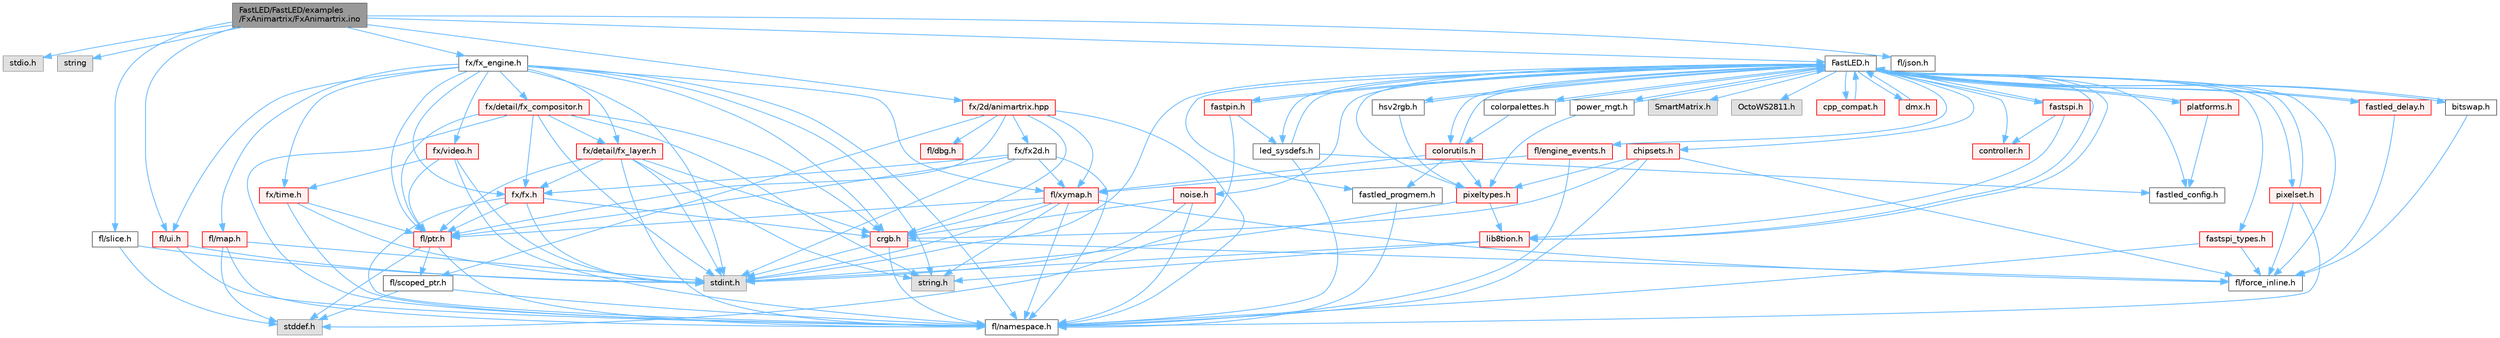 digraph "FastLED/FastLED/examples/FxAnimartrix/FxAnimartrix.ino"
{
 // LATEX_PDF_SIZE
  bgcolor="transparent";
  edge [fontname=Helvetica,fontsize=10,labelfontname=Helvetica,labelfontsize=10];
  node [fontname=Helvetica,fontsize=10,shape=box,height=0.2,width=0.4];
  Node1 [id="Node000001",label="FastLED/FastLED/examples\l/FxAnimartrix/FxAnimartrix.ino",height=0.2,width=0.4,color="gray40", fillcolor="grey60", style="filled", fontcolor="black",tooltip=" "];
  Node1 -> Node2 [id="edge1_Node000001_Node000002",color="steelblue1",style="solid",tooltip=" "];
  Node2 [id="Node000002",label="stdio.h",height=0.2,width=0.4,color="grey60", fillcolor="#E0E0E0", style="filled",tooltip=" "];
  Node1 -> Node3 [id="edge2_Node000001_Node000003",color="steelblue1",style="solid",tooltip=" "];
  Node3 [id="Node000003",label="string",height=0.2,width=0.4,color="grey60", fillcolor="#E0E0E0", style="filled",tooltip=" "];
  Node1 -> Node4 [id="edge3_Node000001_Node000004",color="steelblue1",style="solid",tooltip=" "];
  Node4 [id="Node000004",label="FastLED.h",height=0.2,width=0.4,color="grey40", fillcolor="white", style="filled",URL="$db/d97/_fast_l_e_d_8h.html",tooltip="central include file for FastLED, defines the CFastLED class/object"];
  Node4 -> Node5 [id="edge4_Node000004_Node000005",color="steelblue1",style="solid",tooltip=" "];
  Node5 [id="Node000005",label="stdint.h",height=0.2,width=0.4,color="grey60", fillcolor="#E0E0E0", style="filled",tooltip=" "];
  Node4 -> Node6 [id="edge5_Node000004_Node000006",color="steelblue1",style="solid",tooltip=" "];
  Node6 [id="Node000006",label="SmartMatrix.h",height=0.2,width=0.4,color="grey60", fillcolor="#E0E0E0", style="filled",tooltip=" "];
  Node4 -> Node7 [id="edge6_Node000004_Node000007",color="steelblue1",style="solid",tooltip=" "];
  Node7 [id="Node000007",label="OctoWS2811.h",height=0.2,width=0.4,color="grey60", fillcolor="#E0E0E0", style="filled",tooltip=" "];
  Node4 -> Node8 [id="edge7_Node000004_Node000008",color="steelblue1",style="solid",tooltip=" "];
  Node8 [id="Node000008",label="fl/force_inline.h",height=0.2,width=0.4,color="grey40", fillcolor="white", style="filled",URL="$d8/d2d/fl_2force__inline_8h.html",tooltip=" "];
  Node4 -> Node9 [id="edge8_Node000004_Node000009",color="steelblue1",style="solid",tooltip=" "];
  Node9 [id="Node000009",label="cpp_compat.h",height=0.2,width=0.4,color="red", fillcolor="#FFF0F0", style="filled",URL="$d9/d13/cpp__compat_8h.html",tooltip="Compatibility functions based on C++ version."];
  Node9 -> Node4 [id="edge9_Node000009_Node000004",color="steelblue1",style="solid",tooltip=" "];
  Node4 -> Node11 [id="edge10_Node000004_Node000011",color="steelblue1",style="solid",tooltip=" "];
  Node11 [id="Node000011",label="fastled_config.h",height=0.2,width=0.4,color="grey40", fillcolor="white", style="filled",URL="$d5/d11/fastled__config_8h.html",tooltip="Contains definitions that can be used to configure FastLED at compile time."];
  Node4 -> Node12 [id="edge11_Node000004_Node000012",color="steelblue1",style="solid",tooltip=" "];
  Node12 [id="Node000012",label="led_sysdefs.h",height=0.2,width=0.4,color="grey40", fillcolor="white", style="filled",URL="$d9/d3e/led__sysdefs_8h.html",tooltip="Determines which platform system definitions to include."];
  Node12 -> Node4 [id="edge12_Node000012_Node000004",color="steelblue1",style="solid",tooltip=" "];
  Node12 -> Node11 [id="edge13_Node000012_Node000011",color="steelblue1",style="solid",tooltip=" "];
  Node12 -> Node13 [id="edge14_Node000012_Node000013",color="steelblue1",style="solid",tooltip=" "];
  Node13 [id="Node000013",label="fl/namespace.h",height=0.2,width=0.4,color="grey40", fillcolor="white", style="filled",URL="$df/d2a/namespace_8h.html",tooltip="Implements the FastLED namespace macros."];
  Node4 -> Node14 [id="edge15_Node000004_Node000014",color="steelblue1",style="solid",tooltip=" "];
  Node14 [id="Node000014",label="fastled_delay.h",height=0.2,width=0.4,color="red", fillcolor="#FFF0F0", style="filled",URL="$d0/da8/fastled__delay_8h.html",tooltip="Utility functions and classes for managing delay cycles."];
  Node14 -> Node4 [id="edge16_Node000014_Node000004",color="steelblue1",style="solid",tooltip=" "];
  Node14 -> Node8 [id="edge17_Node000014_Node000008",color="steelblue1",style="solid",tooltip=" "];
  Node4 -> Node16 [id="edge18_Node000004_Node000016",color="steelblue1",style="solid",tooltip=" "];
  Node16 [id="Node000016",label="bitswap.h",height=0.2,width=0.4,color="grey40", fillcolor="white", style="filled",URL="$de/ded/bitswap_8h.html",tooltip="Functions for doing a rotation of bits/bytes used by parallel output."];
  Node16 -> Node4 [id="edge19_Node000016_Node000004",color="steelblue1",style="solid",tooltip=" "];
  Node16 -> Node8 [id="edge20_Node000016_Node000008",color="steelblue1",style="solid",tooltip=" "];
  Node4 -> Node17 [id="edge21_Node000004_Node000017",color="steelblue1",style="solid",tooltip=" "];
  Node17 [id="Node000017",label="controller.h",height=0.2,width=0.4,color="red", fillcolor="#FFF0F0", style="filled",URL="$d2/dd9/controller_8h.html",tooltip="deprecated: base definitions used by led controllers for writing out led data"];
  Node4 -> Node65 [id="edge22_Node000004_Node000065",color="steelblue1",style="solid",tooltip=" "];
  Node65 [id="Node000065",label="fastpin.h",height=0.2,width=0.4,color="red", fillcolor="#FFF0F0", style="filled",URL="$db/d65/fastpin_8h.html",tooltip="Class base definitions for defining fast pin access."];
  Node65 -> Node4 [id="edge23_Node000065_Node000004",color="steelblue1",style="solid",tooltip=" "];
  Node65 -> Node12 [id="edge24_Node000065_Node000012",color="steelblue1",style="solid",tooltip=" "];
  Node65 -> Node19 [id="edge25_Node000065_Node000019",color="steelblue1",style="solid",tooltip=" "];
  Node19 [id="Node000019",label="stddef.h",height=0.2,width=0.4,color="grey60", fillcolor="#E0E0E0", style="filled",tooltip=" "];
  Node4 -> Node66 [id="edge26_Node000004_Node000066",color="steelblue1",style="solid",tooltip=" "];
  Node66 [id="Node000066",label="fastspi_types.h",height=0.2,width=0.4,color="red", fillcolor="#FFF0F0", style="filled",URL="$d2/ddb/fastspi__types_8h.html",tooltip="Data types and constants used by SPI interfaces."];
  Node66 -> Node8 [id="edge27_Node000066_Node000008",color="steelblue1",style="solid",tooltip=" "];
  Node66 -> Node13 [id="edge28_Node000066_Node000013",color="steelblue1",style="solid",tooltip=" "];
  Node4 -> Node67 [id="edge29_Node000004_Node000067",color="steelblue1",style="solid",tooltip=" "];
  Node67 [id="Node000067",label="dmx.h",height=0.2,width=0.4,color="red", fillcolor="#FFF0F0", style="filled",URL="$d3/de1/dmx_8h.html",tooltip="Defines the DMX512-based LED controllers."];
  Node67 -> Node4 [id="edge30_Node000067_Node000004",color="steelblue1",style="solid",tooltip=" "];
  Node4 -> Node70 [id="edge31_Node000004_Node000070",color="steelblue1",style="solid",tooltip=" "];
  Node70 [id="Node000070",label="platforms.h",height=0.2,width=0.4,color="red", fillcolor="#FFF0F0", style="filled",URL="$da/dc9/platforms_8h.html",tooltip="Determines which platforms headers to include."];
  Node70 -> Node4 [id="edge32_Node000070_Node000004",color="steelblue1",style="solid",tooltip=" "];
  Node70 -> Node11 [id="edge33_Node000070_Node000011",color="steelblue1",style="solid",tooltip=" "];
  Node4 -> Node72 [id="edge34_Node000004_Node000072",color="steelblue1",style="solid",tooltip=" "];
  Node72 [id="Node000072",label="fastled_progmem.h",height=0.2,width=0.4,color="grey40", fillcolor="white", style="filled",URL="$df/dab/fastled__progmem_8h.html",tooltip="Wrapper definitions to allow seamless use of PROGMEM in environments that have it."];
  Node72 -> Node13 [id="edge35_Node000072_Node000013",color="steelblue1",style="solid",tooltip=" "];
  Node4 -> Node21 [id="edge36_Node000004_Node000021",color="steelblue1",style="solid",tooltip=" "];
  Node21 [id="Node000021",label="lib8tion.h",height=0.2,width=0.4,color="red", fillcolor="#FFF0F0", style="filled",URL="$df/da5/lib8tion_8h.html",tooltip="Fast, efficient 8-bit math functions specifically designed for high-performance LED programming."];
  Node21 -> Node4 [id="edge37_Node000021_Node000004",color="steelblue1",style="solid",tooltip=" "];
  Node21 -> Node5 [id="edge38_Node000021_Node000005",color="steelblue1",style="solid",tooltip=" "];
  Node21 -> Node25 [id="edge39_Node000021_Node000025",color="steelblue1",style="solid",tooltip=" "];
  Node25 [id="Node000025",label="string.h",height=0.2,width=0.4,color="grey60", fillcolor="#E0E0E0", style="filled",tooltip=" "];
  Node4 -> Node20 [id="edge40_Node000004_Node000020",color="steelblue1",style="solid",tooltip=" "];
  Node20 [id="Node000020",label="pixeltypes.h",height=0.2,width=0.4,color="red", fillcolor="#FFF0F0", style="filled",URL="$d2/dba/pixeltypes_8h.html",tooltip="Includes defintions for RGB and HSV pixels."];
  Node20 -> Node5 [id="edge41_Node000020_Node000005",color="steelblue1",style="solid",tooltip=" "];
  Node20 -> Node21 [id="edge42_Node000020_Node000021",color="steelblue1",style="solid",tooltip=" "];
  Node4 -> Node73 [id="edge43_Node000004_Node000073",color="steelblue1",style="solid",tooltip=" "];
  Node73 [id="Node000073",label="hsv2rgb.h",height=0.2,width=0.4,color="grey40", fillcolor="white", style="filled",URL="$de/d9a/hsv2rgb_8h.html",tooltip="Functions to convert from the HSV colorspace to the RGB colorspace."];
  Node73 -> Node4 [id="edge44_Node000073_Node000004",color="steelblue1",style="solid",tooltip=" "];
  Node73 -> Node20 [id="edge45_Node000073_Node000020",color="steelblue1",style="solid",tooltip=" "];
  Node4 -> Node74 [id="edge46_Node000004_Node000074",color="steelblue1",style="solid",tooltip=" "];
  Node74 [id="Node000074",label="colorutils.h",height=0.2,width=0.4,color="red", fillcolor="#FFF0F0", style="filled",URL="$d1/dfb/colorutils_8h.html",tooltip="Utility functions for color fill, palettes, blending, and more."];
  Node74 -> Node4 [id="edge47_Node000074_Node000004",color="steelblue1",style="solid",tooltip=" "];
  Node74 -> Node20 [id="edge48_Node000074_Node000020",color="steelblue1",style="solid",tooltip=" "];
  Node74 -> Node72 [id="edge49_Node000074_Node000072",color="steelblue1",style="solid",tooltip=" "];
  Node74 -> Node53 [id="edge50_Node000074_Node000053",color="steelblue1",style="solid",tooltip=" "];
  Node53 [id="Node000053",label="fl/xymap.h",height=0.2,width=0.4,color="red", fillcolor="#FFF0F0", style="filled",URL="$d6/dc9/fl_2xymap_8h.html",tooltip=" "];
  Node53 -> Node5 [id="edge51_Node000053_Node000005",color="steelblue1",style="solid",tooltip=" "];
  Node53 -> Node25 [id="edge52_Node000053_Node000025",color="steelblue1",style="solid",tooltip=" "];
  Node53 -> Node28 [id="edge53_Node000053_Node000028",color="steelblue1",style="solid",tooltip=" "];
  Node28 [id="Node000028",label="crgb.h",height=0.2,width=0.4,color="red", fillcolor="#FFF0F0", style="filled",URL="$db/dd1/crgb_8h.html",tooltip="Defines the red, green, and blue (RGB) pixel struct."];
  Node28 -> Node5 [id="edge54_Node000028_Node000005",color="steelblue1",style="solid",tooltip=" "];
  Node28 -> Node13 [id="edge55_Node000028_Node000013",color="steelblue1",style="solid",tooltip=" "];
  Node28 -> Node8 [id="edge56_Node000028_Node000008",color="steelblue1",style="solid",tooltip=" "];
  Node53 -> Node8 [id="edge57_Node000053_Node000008",color="steelblue1",style="solid",tooltip=" "];
  Node53 -> Node38 [id="edge58_Node000053_Node000038",color="steelblue1",style="solid",tooltip=" "];
  Node38 [id="Node000038",label="fl/ptr.h",height=0.2,width=0.4,color="red", fillcolor="#FFF0F0", style="filled",URL="$d7/df1/fl_2ptr_8h.html",tooltip=" "];
  Node38 -> Node19 [id="edge59_Node000038_Node000019",color="steelblue1",style="solid",tooltip=" "];
  Node38 -> Node13 [id="edge60_Node000038_Node000013",color="steelblue1",style="solid",tooltip=" "];
  Node38 -> Node39 [id="edge61_Node000038_Node000039",color="steelblue1",style="solid",tooltip=" "];
  Node39 [id="Node000039",label="fl/scoped_ptr.h",height=0.2,width=0.4,color="grey40", fillcolor="white", style="filled",URL="$df/d28/fl_2scoped__ptr_8h.html",tooltip=" "];
  Node39 -> Node19 [id="edge62_Node000039_Node000019",color="steelblue1",style="solid",tooltip=" "];
  Node39 -> Node13 [id="edge63_Node000039_Node000013",color="steelblue1",style="solid",tooltip=" "];
  Node53 -> Node13 [id="edge64_Node000053_Node000013",color="steelblue1",style="solid",tooltip=" "];
  Node4 -> Node76 [id="edge65_Node000004_Node000076",color="steelblue1",style="solid",tooltip=" "];
  Node76 [id="Node000076",label="pixelset.h",height=0.2,width=0.4,color="red", fillcolor="#FFF0F0", style="filled",URL="$d4/d46/pixelset_8h.html",tooltip="Declares classes for managing logical groups of LEDs."];
  Node76 -> Node4 [id="edge66_Node000076_Node000004",color="steelblue1",style="solid",tooltip=" "];
  Node76 -> Node8 [id="edge67_Node000076_Node000008",color="steelblue1",style="solid",tooltip=" "];
  Node76 -> Node13 [id="edge68_Node000076_Node000013",color="steelblue1",style="solid",tooltip=" "];
  Node4 -> Node78 [id="edge69_Node000004_Node000078",color="steelblue1",style="solid",tooltip=" "];
  Node78 [id="Node000078",label="colorpalettes.h",height=0.2,width=0.4,color="grey40", fillcolor="white", style="filled",URL="$dc/dcc/colorpalettes_8h.html",tooltip="Declarations for the predefined color palettes supplied by FastLED."];
  Node78 -> Node4 [id="edge70_Node000078_Node000004",color="steelblue1",style="solid",tooltip=" "];
  Node78 -> Node74 [id="edge71_Node000078_Node000074",color="steelblue1",style="solid",tooltip=" "];
  Node4 -> Node79 [id="edge72_Node000004_Node000079",color="steelblue1",style="solid",tooltip=" "];
  Node79 [id="Node000079",label="noise.h",height=0.2,width=0.4,color="red", fillcolor="#FFF0F0", style="filled",URL="$d1/d31/noise_8h.html",tooltip="Functions to generate and fill arrays with noise."];
  Node79 -> Node5 [id="edge73_Node000079_Node000005",color="steelblue1",style="solid",tooltip=" "];
  Node79 -> Node28 [id="edge74_Node000079_Node000028",color="steelblue1",style="solid",tooltip=" "];
  Node79 -> Node13 [id="edge75_Node000079_Node000013",color="steelblue1",style="solid",tooltip=" "];
  Node4 -> Node80 [id="edge76_Node000004_Node000080",color="steelblue1",style="solid",tooltip=" "];
  Node80 [id="Node000080",label="power_mgt.h",height=0.2,width=0.4,color="grey40", fillcolor="white", style="filled",URL="$dc/d5b/power__mgt_8h.html",tooltip="Functions to limit the power used by FastLED."];
  Node80 -> Node4 [id="edge77_Node000080_Node000004",color="steelblue1",style="solid",tooltip=" "];
  Node80 -> Node20 [id="edge78_Node000080_Node000020",color="steelblue1",style="solid",tooltip=" "];
  Node4 -> Node81 [id="edge79_Node000004_Node000081",color="steelblue1",style="solid",tooltip=" "];
  Node81 [id="Node000081",label="fastspi.h",height=0.2,width=0.4,color="red", fillcolor="#FFF0F0", style="filled",URL="$d6/ddc/fastspi_8h.html",tooltip="Serial peripheral interface (SPI) definitions per platform."];
  Node81 -> Node4 [id="edge80_Node000081_Node000004",color="steelblue1",style="solid",tooltip=" "];
  Node81 -> Node17 [id="edge81_Node000081_Node000017",color="steelblue1",style="solid",tooltip=" "];
  Node81 -> Node21 [id="edge82_Node000081_Node000021",color="steelblue1",style="solid",tooltip=" "];
  Node4 -> Node83 [id="edge83_Node000004_Node000083",color="steelblue1",style="solid",tooltip=" "];
  Node83 [id="Node000083",label="chipsets.h",height=0.2,width=0.4,color="red", fillcolor="#FFF0F0", style="filled",URL="$db/d66/chipsets_8h.html",tooltip="Contains the bulk of the definitions for the various LED chipsets supported."];
  Node83 -> Node20 [id="edge84_Node000083_Node000020",color="steelblue1",style="solid",tooltip=" "];
  Node83 -> Node8 [id="edge85_Node000083_Node000008",color="steelblue1",style="solid",tooltip=" "];
  Node83 -> Node28 [id="edge86_Node000083_Node000028",color="steelblue1",style="solid",tooltip=" "];
  Node83 -> Node13 [id="edge87_Node000083_Node000013",color="steelblue1",style="solid",tooltip=" "];
  Node4 -> Node51 [id="edge88_Node000004_Node000051",color="steelblue1",style="solid",tooltip=" "];
  Node51 [id="Node000051",label="fl/engine_events.h",height=0.2,width=0.4,color="red", fillcolor="#FFF0F0", style="filled",URL="$dc/dd9/fl_2engine__events_8h.html",tooltip=" "];
  Node51 -> Node53 [id="edge89_Node000051_Node000053",color="steelblue1",style="solid",tooltip=" "];
  Node51 -> Node13 [id="edge90_Node000051_Node000013",color="steelblue1",style="solid",tooltip=" "];
  Node1 -> Node84 [id="edge91_Node000001_Node000084",color="steelblue1",style="solid",tooltip=" "];
  Node84 [id="Node000084",label="fl/json.h",height=0.2,width=0.4,color="grey40", fillcolor="white", style="filled",URL="$d7/d91/fl_2json_8h.html",tooltip=" "];
  Node1 -> Node85 [id="edge92_Node000001_Node000085",color="steelblue1",style="solid",tooltip=" "];
  Node85 [id="Node000085",label="fl/slice.h",height=0.2,width=0.4,color="grey40", fillcolor="white", style="filled",URL="$db/d37/fl_2slice_8h.html",tooltip=" "];
  Node85 -> Node5 [id="edge93_Node000085_Node000005",color="steelblue1",style="solid",tooltip=" "];
  Node85 -> Node19 [id="edge94_Node000085_Node000019",color="steelblue1",style="solid",tooltip=" "];
  Node1 -> Node86 [id="edge95_Node000001_Node000086",color="steelblue1",style="solid",tooltip=" "];
  Node86 [id="Node000086",label="fx/fx_engine.h",height=0.2,width=0.4,color="grey40", fillcolor="white", style="filled",URL="$d9/d3c/fx__engine_8h.html",tooltip=" "];
  Node86 -> Node5 [id="edge96_Node000086_Node000005",color="steelblue1",style="solid",tooltip=" "];
  Node86 -> Node25 [id="edge97_Node000086_Node000025",color="steelblue1",style="solid",tooltip=" "];
  Node86 -> Node28 [id="edge98_Node000086_Node000028",color="steelblue1",style="solid",tooltip=" "];
  Node86 -> Node58 [id="edge99_Node000086_Node000058",color="steelblue1",style="solid",tooltip=" "];
  Node58 [id="Node000058",label="fl/map.h",height=0.2,width=0.4,color="red", fillcolor="#FFF0F0", style="filled",URL="$dc/db7/map_8h.html",tooltip=" "];
  Node58 -> Node5 [id="edge100_Node000058_Node000005",color="steelblue1",style="solid",tooltip=" "];
  Node58 -> Node19 [id="edge101_Node000058_Node000019",color="steelblue1",style="solid",tooltip=" "];
  Node58 -> Node13 [id="edge102_Node000058_Node000013",color="steelblue1",style="solid",tooltip=" "];
  Node86 -> Node87 [id="edge103_Node000086_Node000087",color="steelblue1",style="solid",tooltip=" "];
  Node87 [id="Node000087",label="fx/fx.h",height=0.2,width=0.4,color="red", fillcolor="#FFF0F0", style="filled",URL="$d2/d0c/fx_8h.html",tooltip=" "];
  Node87 -> Node5 [id="edge104_Node000087_Node000005",color="steelblue1",style="solid",tooltip=" "];
  Node87 -> Node28 [id="edge105_Node000087_Node000028",color="steelblue1",style="solid",tooltip=" "];
  Node87 -> Node13 [id="edge106_Node000087_Node000013",color="steelblue1",style="solid",tooltip=" "];
  Node87 -> Node38 [id="edge107_Node000087_Node000038",color="steelblue1",style="solid",tooltip=" "];
  Node86 -> Node90 [id="edge108_Node000086_Node000090",color="steelblue1",style="solid",tooltip=" "];
  Node90 [id="Node000090",label="fx/detail/fx_compositor.h",height=0.2,width=0.4,color="red", fillcolor="#FFF0F0", style="filled",URL="$d5/d6b/fx__compositor_8h.html",tooltip=" "];
  Node90 -> Node5 [id="edge109_Node000090_Node000005",color="steelblue1",style="solid",tooltip=" "];
  Node90 -> Node25 [id="edge110_Node000090_Node000025",color="steelblue1",style="solid",tooltip=" "];
  Node90 -> Node28 [id="edge111_Node000090_Node000028",color="steelblue1",style="solid",tooltip=" "];
  Node90 -> Node87 [id="edge112_Node000090_Node000087",color="steelblue1",style="solid",tooltip=" "];
  Node90 -> Node91 [id="edge113_Node000090_Node000091",color="steelblue1",style="solid",tooltip=" "];
  Node91 [id="Node000091",label="fx/detail/fx_layer.h",height=0.2,width=0.4,color="red", fillcolor="#FFF0F0", style="filled",URL="$d7/d2f/fx__layer_8h.html",tooltip=" "];
  Node91 -> Node5 [id="edge114_Node000091_Node000005",color="steelblue1",style="solid",tooltip=" "];
  Node91 -> Node25 [id="edge115_Node000091_Node000025",color="steelblue1",style="solid",tooltip=" "];
  Node91 -> Node28 [id="edge116_Node000091_Node000028",color="steelblue1",style="solid",tooltip=" "];
  Node91 -> Node87 [id="edge117_Node000091_Node000087",color="steelblue1",style="solid",tooltip=" "];
  Node91 -> Node13 [id="edge118_Node000091_Node000013",color="steelblue1",style="solid",tooltip=" "];
  Node91 -> Node38 [id="edge119_Node000091_Node000038",color="steelblue1",style="solid",tooltip=" "];
  Node90 -> Node13 [id="edge120_Node000090_Node000013",color="steelblue1",style="solid",tooltip=" "];
  Node90 -> Node38 [id="edge121_Node000090_Node000038",color="steelblue1",style="solid",tooltip=" "];
  Node86 -> Node91 [id="edge122_Node000086_Node000091",color="steelblue1",style="solid",tooltip=" "];
  Node86 -> Node13 [id="edge123_Node000086_Node000013",color="steelblue1",style="solid",tooltip=" "];
  Node86 -> Node38 [id="edge124_Node000086_Node000038",color="steelblue1",style="solid",tooltip=" "];
  Node86 -> Node93 [id="edge125_Node000086_Node000093",color="steelblue1",style="solid",tooltip=" "];
  Node93 [id="Node000093",label="fl/ui.h",height=0.2,width=0.4,color="red", fillcolor="#FFF0F0", style="filled",URL="$d9/d3b/ui_8h.html",tooltip=" "];
  Node93 -> Node5 [id="edge126_Node000093_Node000005",color="steelblue1",style="solid",tooltip=" "];
  Node93 -> Node13 [id="edge127_Node000093_Node000013",color="steelblue1",style="solid",tooltip=" "];
  Node86 -> Node95 [id="edge128_Node000086_Node000095",color="steelblue1",style="solid",tooltip=" "];
  Node95 [id="Node000095",label="fx/time.h",height=0.2,width=0.4,color="red", fillcolor="#FFF0F0", style="filled",URL="$de/df7/time_8h.html",tooltip=" "];
  Node95 -> Node5 [id="edge129_Node000095_Node000005",color="steelblue1",style="solid",tooltip=" "];
  Node95 -> Node38 [id="edge130_Node000095_Node000038",color="steelblue1",style="solid",tooltip=" "];
  Node95 -> Node13 [id="edge131_Node000095_Node000013",color="steelblue1",style="solid",tooltip=" "];
  Node86 -> Node97 [id="edge132_Node000086_Node000097",color="steelblue1",style="solid",tooltip=" "];
  Node97 [id="Node000097",label="fx/video.h",height=0.2,width=0.4,color="red", fillcolor="#FFF0F0", style="filled",URL="$dd/d78/video_8h.html",tooltip=" "];
  Node97 -> Node5 [id="edge133_Node000097_Node000005",color="steelblue1",style="solid",tooltip=" "];
  Node97 -> Node13 [id="edge134_Node000097_Node000013",color="steelblue1",style="solid",tooltip=" "];
  Node97 -> Node38 [id="edge135_Node000097_Node000038",color="steelblue1",style="solid",tooltip=" "];
  Node97 -> Node95 [id="edge136_Node000097_Node000095",color="steelblue1",style="solid",tooltip=" "];
  Node86 -> Node53 [id="edge137_Node000086_Node000053",color="steelblue1",style="solid",tooltip=" "];
  Node1 -> Node99 [id="edge138_Node000001_Node000099",color="steelblue1",style="solid",tooltip=" "];
  Node99 [id="Node000099",label="fx/2d/animartrix.hpp",height=0.2,width=0.4,color="red", fillcolor="#FFF0F0", style="filled",URL="$d3/dc3/animartrix_8hpp.html",tooltip=" "];
  Node99 -> Node28 [id="edge139_Node000099_Node000028",color="steelblue1",style="solid",tooltip=" "];
  Node99 -> Node100 [id="edge140_Node000099_Node000100",color="steelblue1",style="solid",tooltip=" "];
  Node100 [id="Node000100",label="fx/fx2d.h",height=0.2,width=0.4,color="grey40", fillcolor="white", style="filled",URL="$d9/d43/fx2d_8h.html",tooltip=" "];
  Node100 -> Node5 [id="edge141_Node000100_Node000005",color="steelblue1",style="solid",tooltip=" "];
  Node100 -> Node53 [id="edge142_Node000100_Node000053",color="steelblue1",style="solid",tooltip=" "];
  Node100 -> Node13 [id="edge143_Node000100_Node000013",color="steelblue1",style="solid",tooltip=" "];
  Node100 -> Node87 [id="edge144_Node000100_Node000087",color="steelblue1",style="solid",tooltip=" "];
  Node100 -> Node38 [id="edge145_Node000100_Node000038",color="steelblue1",style="solid",tooltip=" "];
  Node99 -> Node13 [id="edge146_Node000099_Node000013",color="steelblue1",style="solid",tooltip=" "];
  Node99 -> Node38 [id="edge147_Node000099_Node000038",color="steelblue1",style="solid",tooltip=" "];
  Node99 -> Node39 [id="edge148_Node000099_Node000039",color="steelblue1",style="solid",tooltip=" "];
  Node99 -> Node62 [id="edge149_Node000099_Node000062",color="steelblue1",style="solid",tooltip=" "];
  Node62 [id="Node000062",label="fl/dbg.h",height=0.2,width=0.4,color="red", fillcolor="#FFF0F0", style="filled",URL="$d6/d01/dbg_8h.html",tooltip=" "];
  Node99 -> Node53 [id="edge150_Node000099_Node000053",color="steelblue1",style="solid",tooltip=" "];
  Node1 -> Node93 [id="edge151_Node000001_Node000093",color="steelblue1",style="solid",tooltip=" "];
}
